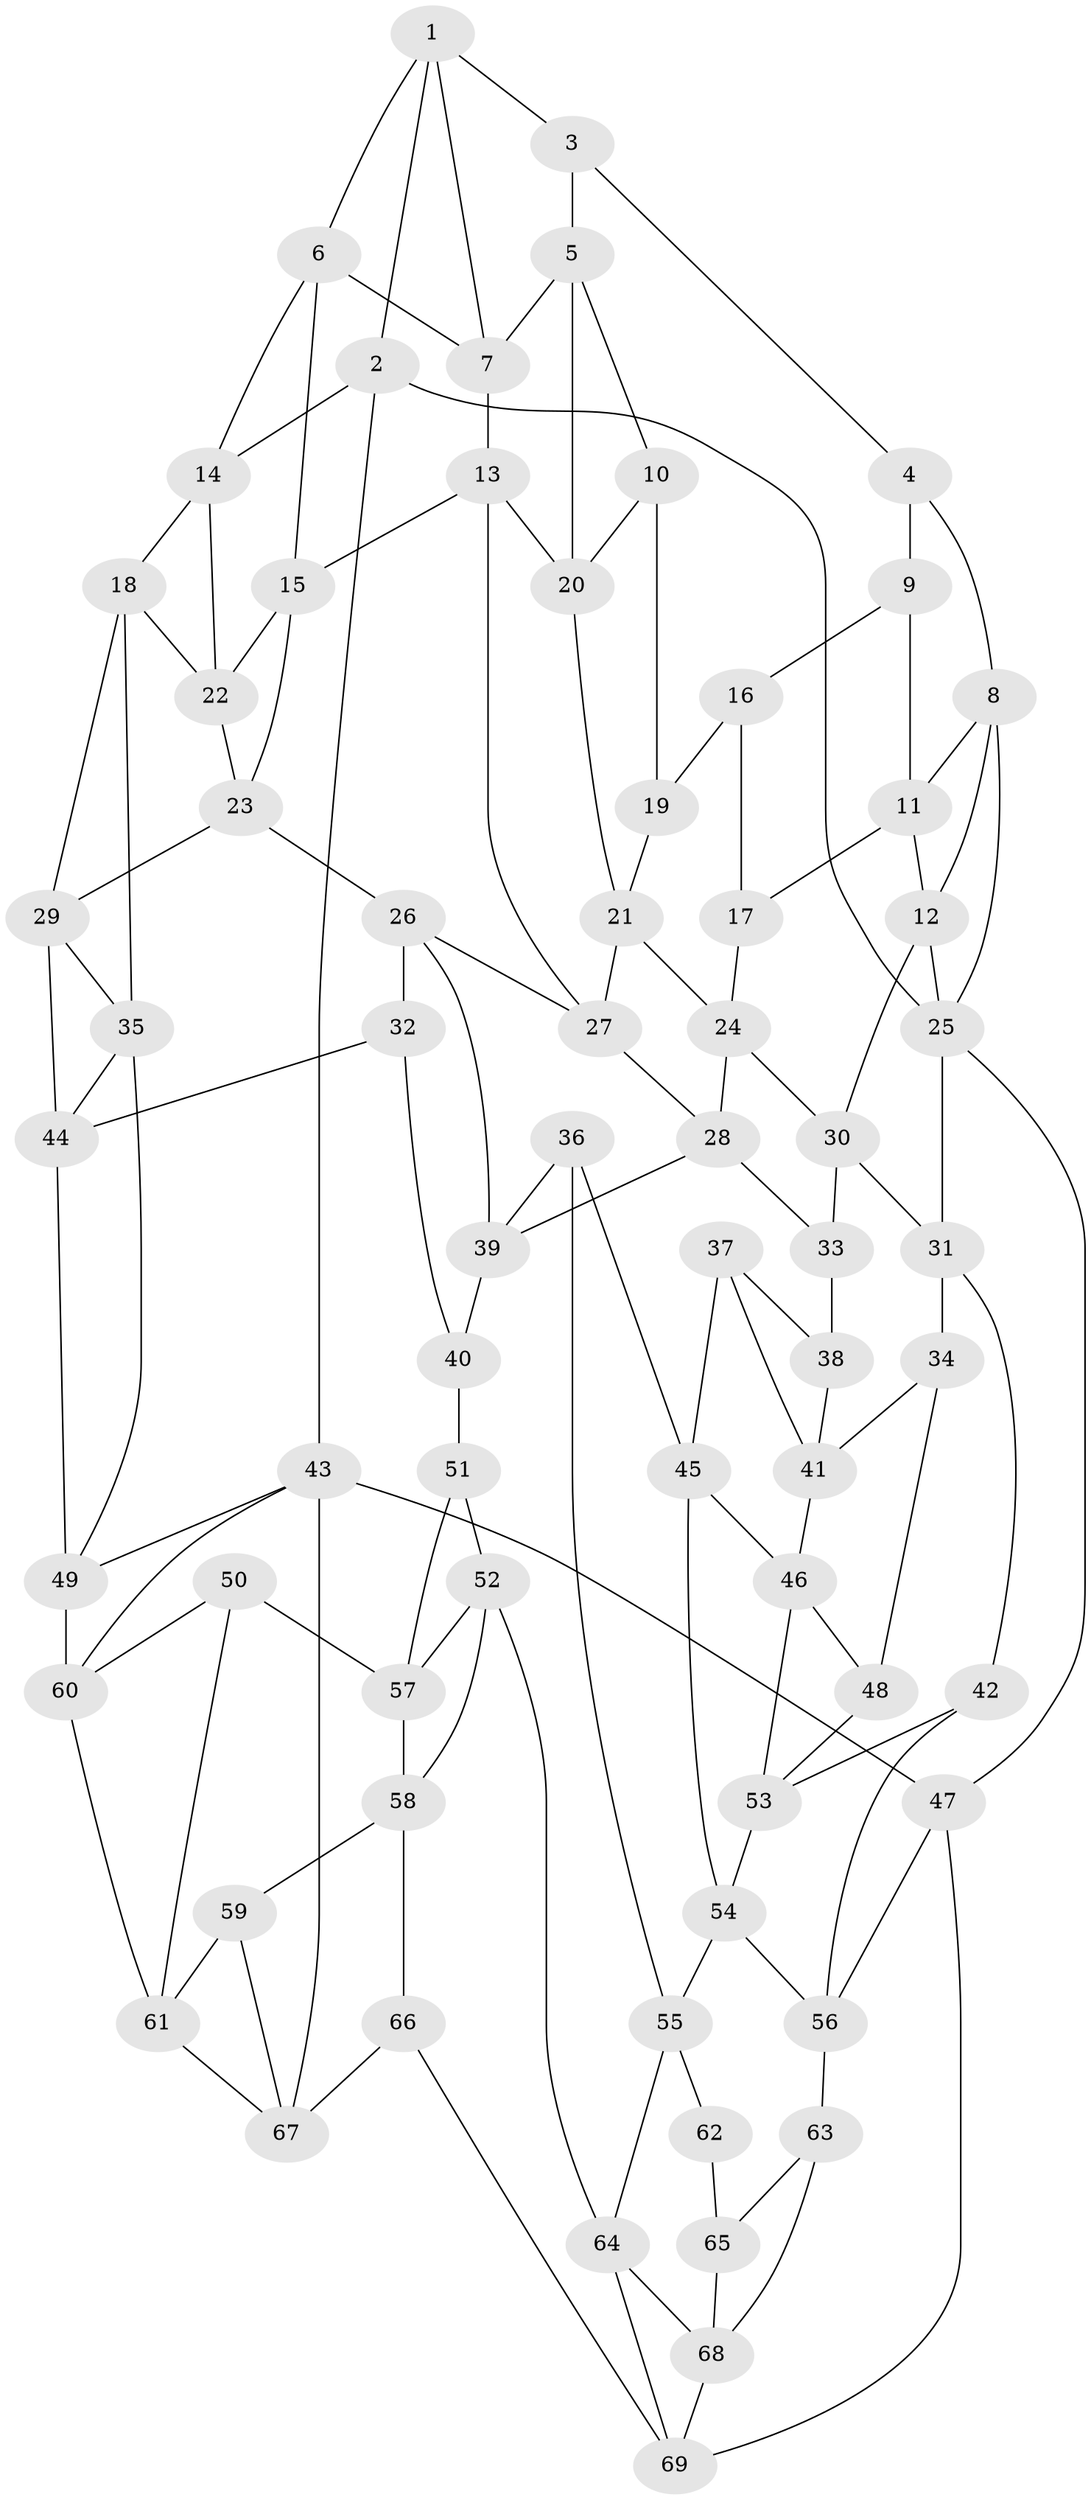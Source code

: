 // original degree distribution, {3: 0.014492753623188406, 4: 0.1956521739130435, 5: 0.6086956521739131, 6: 0.18115942028985507}
// Generated by graph-tools (version 1.1) at 2025/03/03/09/25 03:03:13]
// undirected, 69 vertices, 127 edges
graph export_dot {
graph [start="1"]
  node [color=gray90,style=filled];
  1;
  2;
  3;
  4;
  5;
  6;
  7;
  8;
  9;
  10;
  11;
  12;
  13;
  14;
  15;
  16;
  17;
  18;
  19;
  20;
  21;
  22;
  23;
  24;
  25;
  26;
  27;
  28;
  29;
  30;
  31;
  32;
  33;
  34;
  35;
  36;
  37;
  38;
  39;
  40;
  41;
  42;
  43;
  44;
  45;
  46;
  47;
  48;
  49;
  50;
  51;
  52;
  53;
  54;
  55;
  56;
  57;
  58;
  59;
  60;
  61;
  62;
  63;
  64;
  65;
  66;
  67;
  68;
  69;
  1 -- 2 [weight=1.0];
  1 -- 3 [weight=1.0];
  1 -- 6 [weight=1.0];
  1 -- 7 [weight=1.0];
  2 -- 14 [weight=1.0];
  2 -- 25 [weight=1.0];
  2 -- 43 [weight=1.0];
  3 -- 4 [weight=1.0];
  3 -- 5 [weight=1.0];
  4 -- 8 [weight=1.0];
  4 -- 9 [weight=1.0];
  5 -- 7 [weight=1.0];
  5 -- 10 [weight=1.0];
  5 -- 20 [weight=1.0];
  6 -- 7 [weight=1.0];
  6 -- 14 [weight=1.0];
  6 -- 15 [weight=1.0];
  7 -- 13 [weight=1.0];
  8 -- 11 [weight=1.0];
  8 -- 12 [weight=1.0];
  8 -- 25 [weight=1.0];
  9 -- 11 [weight=1.0];
  9 -- 16 [weight=1.0];
  10 -- 19 [weight=1.0];
  10 -- 20 [weight=1.0];
  11 -- 12 [weight=1.0];
  11 -- 17 [weight=1.0];
  12 -- 25 [weight=1.0];
  12 -- 30 [weight=1.0];
  13 -- 15 [weight=1.0];
  13 -- 20 [weight=1.0];
  13 -- 27 [weight=1.0];
  14 -- 18 [weight=1.0];
  14 -- 22 [weight=1.0];
  15 -- 22 [weight=1.0];
  15 -- 23 [weight=1.0];
  16 -- 17 [weight=1.0];
  16 -- 19 [weight=2.0];
  17 -- 24 [weight=1.0];
  18 -- 22 [weight=1.0];
  18 -- 29 [weight=1.0];
  18 -- 35 [weight=1.0];
  19 -- 21 [weight=1.0];
  20 -- 21 [weight=1.0];
  21 -- 24 [weight=1.0];
  21 -- 27 [weight=1.0];
  22 -- 23 [weight=1.0];
  23 -- 26 [weight=1.0];
  23 -- 29 [weight=1.0];
  24 -- 28 [weight=1.0];
  24 -- 30 [weight=1.0];
  25 -- 31 [weight=1.0];
  25 -- 47 [weight=1.0];
  26 -- 27 [weight=1.0];
  26 -- 32 [weight=1.0];
  26 -- 39 [weight=1.0];
  27 -- 28 [weight=1.0];
  28 -- 33 [weight=1.0];
  28 -- 39 [weight=1.0];
  29 -- 35 [weight=1.0];
  29 -- 44 [weight=1.0];
  30 -- 31 [weight=1.0];
  30 -- 33 [weight=1.0];
  31 -- 34 [weight=1.0];
  31 -- 42 [weight=1.0];
  32 -- 40 [weight=1.0];
  32 -- 44 [weight=1.0];
  33 -- 38 [weight=2.0];
  34 -- 41 [weight=1.0];
  34 -- 48 [weight=1.0];
  35 -- 44 [weight=1.0];
  35 -- 49 [weight=1.0];
  36 -- 39 [weight=1.0];
  36 -- 45 [weight=1.0];
  36 -- 55 [weight=1.0];
  37 -- 38 [weight=1.0];
  37 -- 41 [weight=1.0];
  37 -- 45 [weight=1.0];
  38 -- 41 [weight=1.0];
  39 -- 40 [weight=1.0];
  40 -- 51 [weight=2.0];
  41 -- 46 [weight=1.0];
  42 -- 53 [weight=1.0];
  42 -- 56 [weight=1.0];
  43 -- 47 [weight=1.0];
  43 -- 49 [weight=1.0];
  43 -- 60 [weight=1.0];
  43 -- 67 [weight=1.0];
  44 -- 49 [weight=1.0];
  45 -- 46 [weight=1.0];
  45 -- 54 [weight=1.0];
  46 -- 48 [weight=1.0];
  46 -- 53 [weight=1.0];
  47 -- 56 [weight=1.0];
  47 -- 69 [weight=1.0];
  48 -- 53 [weight=2.0];
  49 -- 60 [weight=1.0];
  50 -- 57 [weight=1.0];
  50 -- 60 [weight=1.0];
  50 -- 61 [weight=1.0];
  51 -- 52 [weight=1.0];
  51 -- 57 [weight=1.0];
  52 -- 57 [weight=1.0];
  52 -- 58 [weight=1.0];
  52 -- 64 [weight=1.0];
  53 -- 54 [weight=1.0];
  54 -- 55 [weight=1.0];
  54 -- 56 [weight=1.0];
  55 -- 62 [weight=1.0];
  55 -- 64 [weight=1.0];
  56 -- 63 [weight=1.0];
  57 -- 58 [weight=1.0];
  58 -- 59 [weight=1.0];
  58 -- 66 [weight=1.0];
  59 -- 61 [weight=1.0];
  59 -- 67 [weight=1.0];
  60 -- 61 [weight=1.0];
  61 -- 67 [weight=1.0];
  62 -- 65 [weight=2.0];
  63 -- 65 [weight=1.0];
  63 -- 68 [weight=1.0];
  64 -- 68 [weight=1.0];
  64 -- 69 [weight=1.0];
  65 -- 68 [weight=1.0];
  66 -- 67 [weight=1.0];
  66 -- 69 [weight=1.0];
  68 -- 69 [weight=1.0];
}

